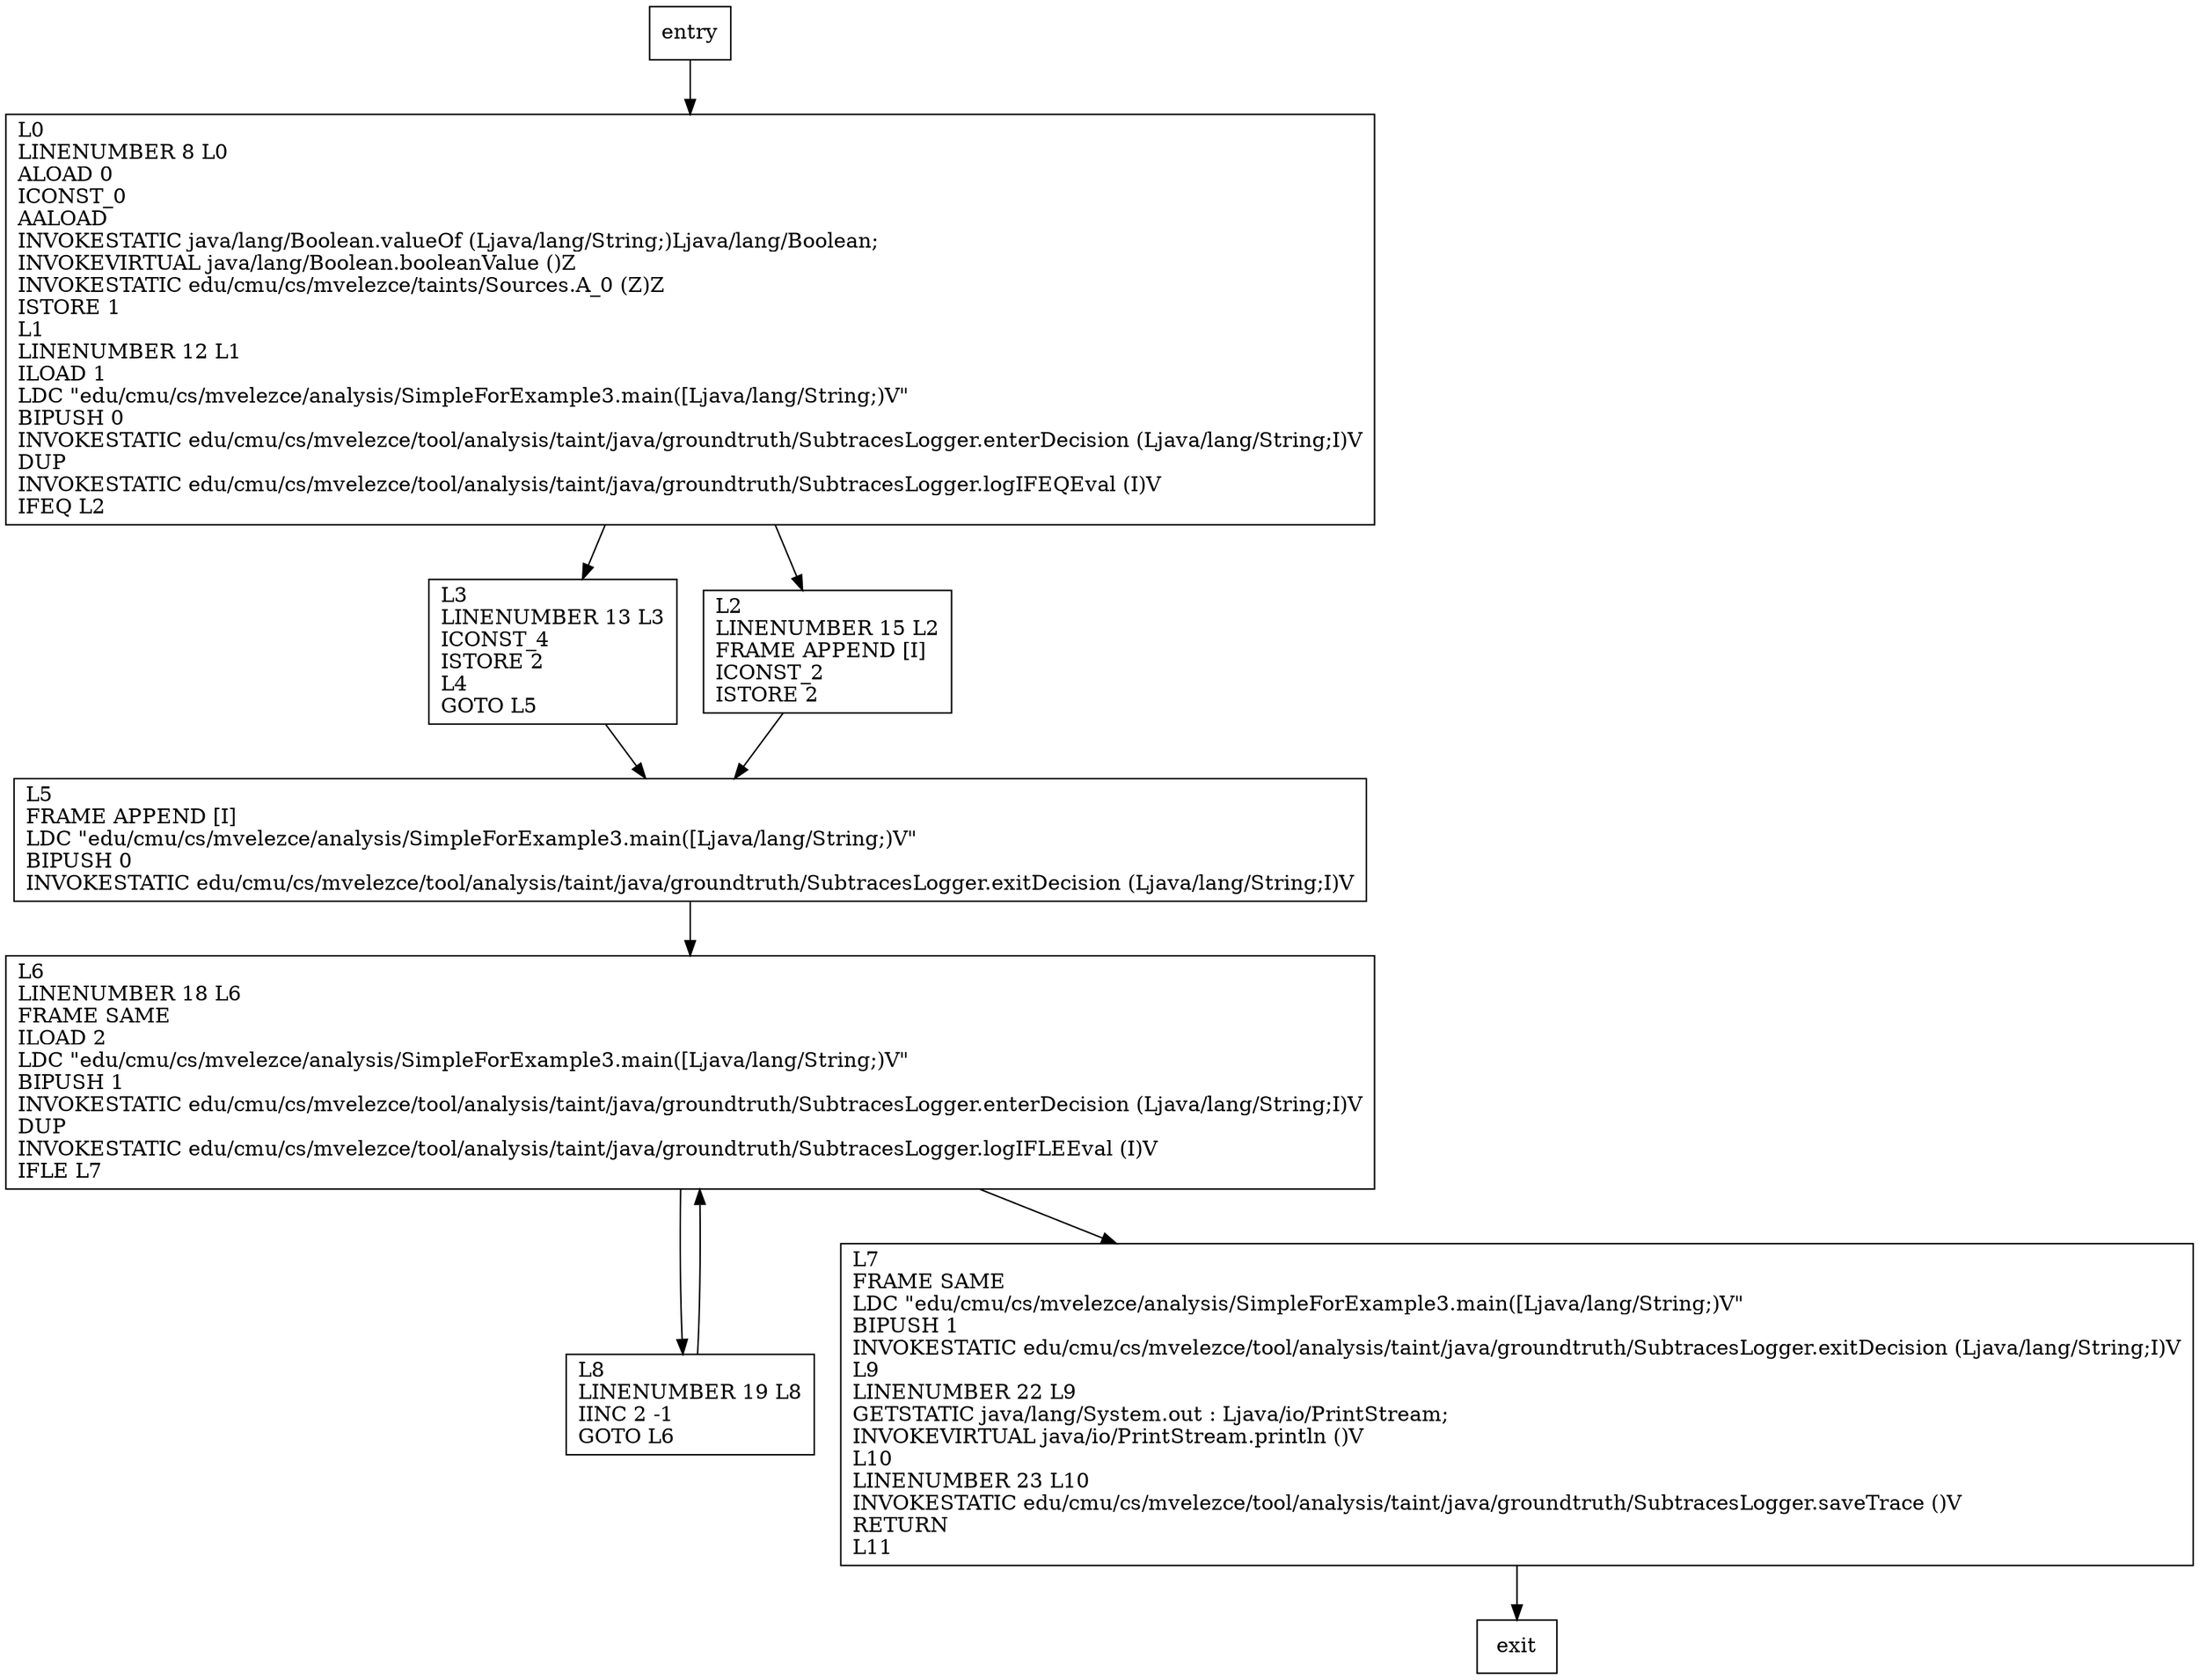 digraph main {
node [shape=record];
1545548275 [label="L7\lFRAME SAME\lLDC \"edu/cmu/cs/mvelezce/analysis/SimpleForExample3.main([Ljava/lang/String;)V\"\lBIPUSH 1\lINVOKESTATIC edu/cmu/cs/mvelezce/tool/analysis/taint/java/groundtruth/SubtracesLogger.exitDecision (Ljava/lang/String;I)V\lL9\lLINENUMBER 22 L9\lGETSTATIC java/lang/System.out : Ljava/io/PrintStream;\lINVOKEVIRTUAL java/io/PrintStream.println ()V\lL10\lLINENUMBER 23 L10\lINVOKESTATIC edu/cmu/cs/mvelezce/tool/analysis/taint/java/groundtruth/SubtracesLogger.saveTrace ()V\lRETURN\lL11\l"];
1905790887 [label="L8\lLINENUMBER 19 L8\lIINC 2 -1\lGOTO L6\l"];
988376411 [label="L5\lFRAME APPEND [I]\lLDC \"edu/cmu/cs/mvelezce/analysis/SimpleForExample3.main([Ljava/lang/String;)V\"\lBIPUSH 0\lINVOKESTATIC edu/cmu/cs/mvelezce/tool/analysis/taint/java/groundtruth/SubtracesLogger.exitDecision (Ljava/lang/String;I)V\l"];
1660202586 [label="L6\lLINENUMBER 18 L6\lFRAME SAME\lILOAD 2\lLDC \"edu/cmu/cs/mvelezce/analysis/SimpleForExample3.main([Ljava/lang/String;)V\"\lBIPUSH 1\lINVOKESTATIC edu/cmu/cs/mvelezce/tool/analysis/taint/java/groundtruth/SubtracesLogger.enterDecision (Ljava/lang/String;I)V\lDUP\lINVOKESTATIC edu/cmu/cs/mvelezce/tool/analysis/taint/java/groundtruth/SubtracesLogger.logIFLEEval (I)V\lIFLE L7\l"];
51079645 [label="L0\lLINENUMBER 8 L0\lALOAD 0\lICONST_0\lAALOAD\lINVOKESTATIC java/lang/Boolean.valueOf (Ljava/lang/String;)Ljava/lang/Boolean;\lINVOKEVIRTUAL java/lang/Boolean.booleanValue ()Z\lINVOKESTATIC edu/cmu/cs/mvelezce/taints/Sources.A_0 (Z)Z\lISTORE 1\lL1\lLINENUMBER 12 L1\lILOAD 1\lLDC \"edu/cmu/cs/mvelezce/analysis/SimpleForExample3.main([Ljava/lang/String;)V\"\lBIPUSH 0\lINVOKESTATIC edu/cmu/cs/mvelezce/tool/analysis/taint/java/groundtruth/SubtracesLogger.enterDecision (Ljava/lang/String;I)V\lDUP\lINVOKESTATIC edu/cmu/cs/mvelezce/tool/analysis/taint/java/groundtruth/SubtracesLogger.logIFEQEval (I)V\lIFEQ L2\l"];
190107608 [label="L3\lLINENUMBER 13 L3\lICONST_4\lISTORE 2\lL4\lGOTO L5\l"];
472141361 [label="L2\lLINENUMBER 15 L2\lFRAME APPEND [I]\lICONST_2\lISTORE 2\l"];
entry;
exit;
entry -> 51079645;
1545548275 -> exit;
1905790887 -> 1660202586;
988376411 -> 1660202586;
1660202586 -> 1545548275;
1660202586 -> 1905790887;
51079645 -> 190107608;
51079645 -> 472141361;
190107608 -> 988376411;
472141361 -> 988376411;
}
